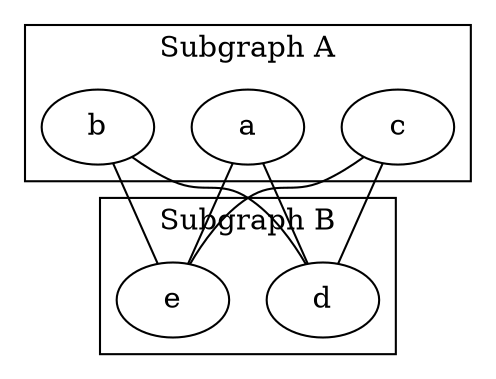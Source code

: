 graph 
{
	splines = True
	subgraph cluster_0
	{
		label = "Subgraph A"
		a;
		b;
		c;
	}
	subgraph cluster_1
	{
		label = "Subgraph B"
		d;
		e;
	}
	a -- e 
	a -- d 
	b -- d 
	b -- e 
	c -- d 
	c -- e 
}